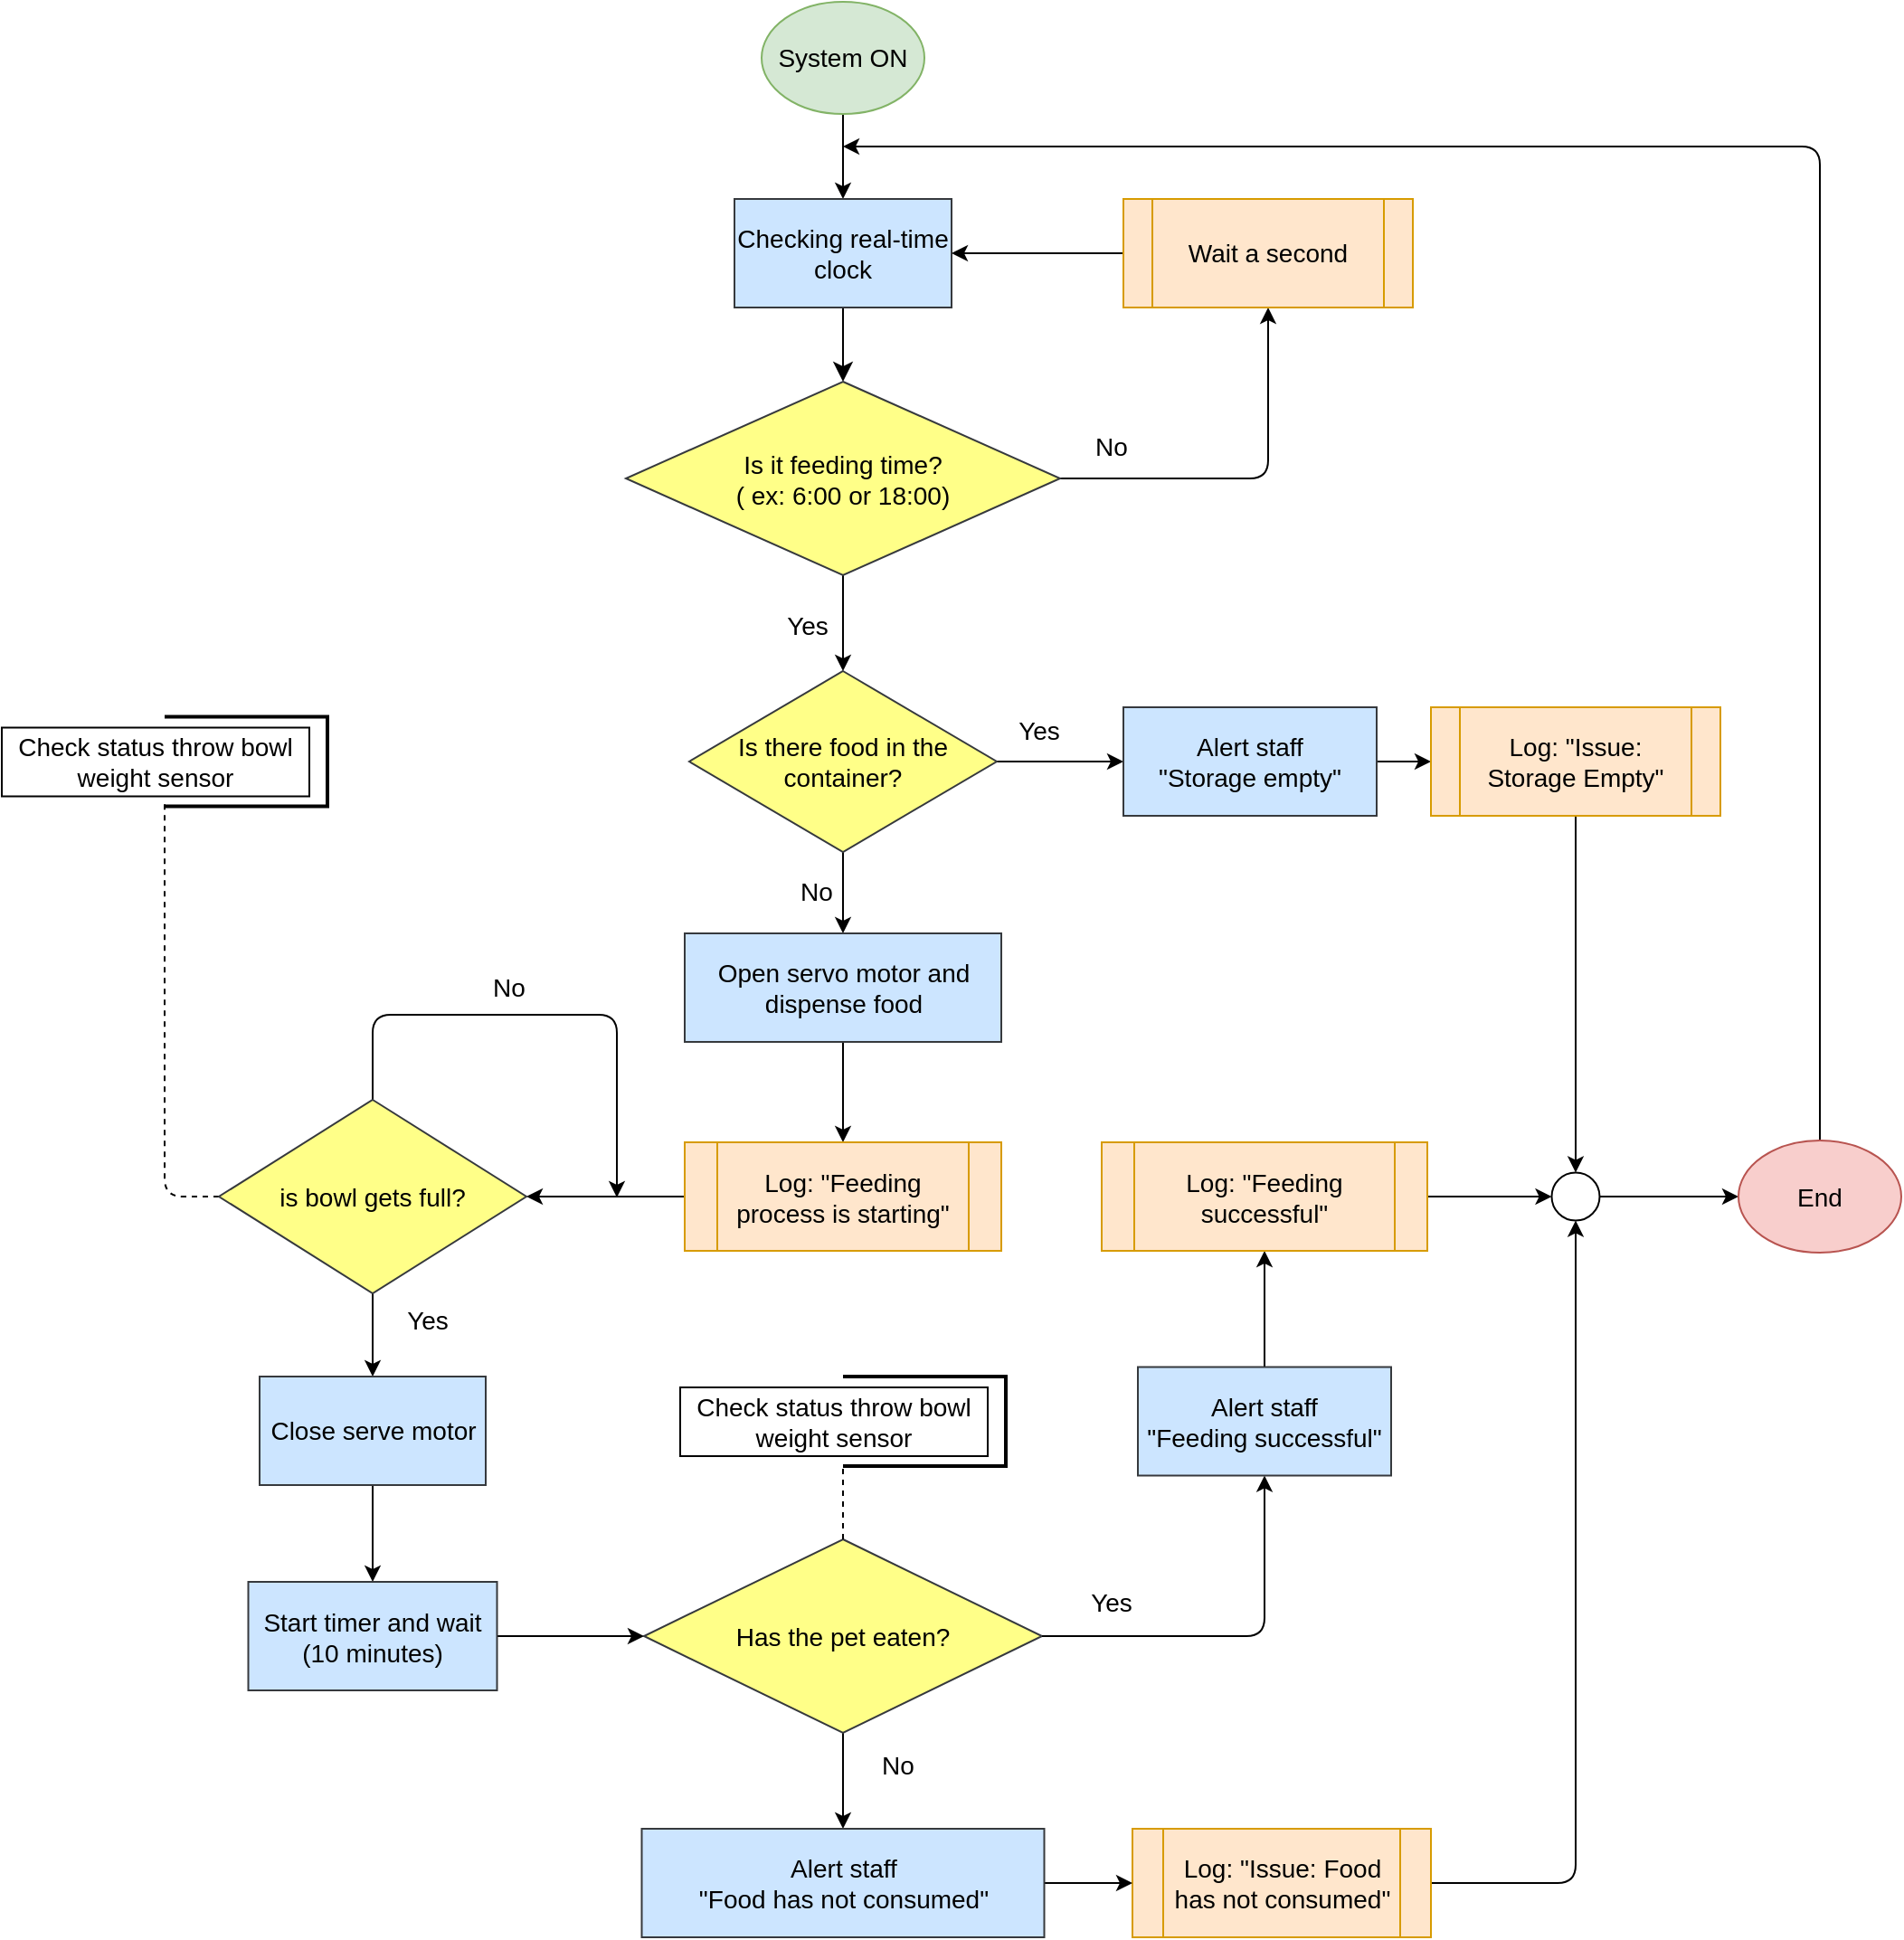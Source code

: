 <mxfile version="28.1.0" pages="2">
  <diagram id="VZxq7YdDr-1VRUdVXsP-" name="Page-2">
    <mxGraphModel dx="3129" dy="1453" grid="1" gridSize="10" guides="1" tooltips="1" connect="1" arrows="1" fold="1" page="0" pageScale="1" pageWidth="850" pageHeight="1100" math="0" shadow="0">
      <root>
        <mxCell id="0" />
        <mxCell id="1" parent="0" />
        <mxCell id="wxulSpPu_YLwEvPHzVzm-75" style="edgeStyle=orthogonalEdgeStyle;orthogonalLoop=1;jettySize=auto;html=1;entryX=0.5;entryY=0;entryDx=0;entryDy=0;" parent="1" source="AP9dV51LEaz1AcRrSrhh-1" target="AP9dV51LEaz1AcRrSrhh-2" edge="1">
          <mxGeometry relative="1" as="geometry" />
        </mxCell>
        <mxCell id="AP9dV51LEaz1AcRrSrhh-1" value="System ON" style="ellipse;whiteSpace=wrap;html=1;fillColor=#d5e8d4;strokeColor=#82b366;rounded=0;fontSize=14;" parent="1" vertex="1">
          <mxGeometry x="-220" y="-90" width="90" height="62" as="geometry" />
        </mxCell>
        <mxCell id="AP9dV51LEaz1AcRrSrhh-5" style="edgeStyle=none;curved=1;rounded=0;orthogonalLoop=1;jettySize=auto;html=1;entryX=0.5;entryY=0;entryDx=0;entryDy=0;fontSize=14;startSize=8;endSize=8;" parent="1" source="AP9dV51LEaz1AcRrSrhh-2" target="AP9dV51LEaz1AcRrSrhh-3" edge="1">
          <mxGeometry relative="1" as="geometry" />
        </mxCell>
        <mxCell id="AP9dV51LEaz1AcRrSrhh-2" value="Checking real-time clock" style="rounded=0;whiteSpace=wrap;html=1;fillColor=#cce5ff;strokeColor=#36393d;fontSize=14;" parent="1" vertex="1">
          <mxGeometry x="-235" y="19" width="120" height="60" as="geometry" />
        </mxCell>
        <mxCell id="wxulSpPu_YLwEvPHzVzm-2" style="edgeStyle=orthogonalEdgeStyle;orthogonalLoop=1;jettySize=auto;html=1;entryX=0.5;entryY=1;entryDx=0;entryDy=0;fontSize=14;" parent="1" source="AP9dV51LEaz1AcRrSrhh-3" target="wxulSpPu_YLwEvPHzVzm-96" edge="1">
          <mxGeometry relative="1" as="geometry">
            <mxPoint x="28" y="79" as="targetPoint" />
          </mxGeometry>
        </mxCell>
        <mxCell id="wxulSpPu_YLwEvPHzVzm-81" style="edgeStyle=orthogonalEdgeStyle;orthogonalLoop=1;jettySize=auto;html=1;entryX=0.5;entryY=0;entryDx=0;entryDy=0;" parent="1" source="AP9dV51LEaz1AcRrSrhh-3" target="AP9dV51LEaz1AcRrSrhh-18" edge="1">
          <mxGeometry relative="1" as="geometry" />
        </mxCell>
        <mxCell id="AP9dV51LEaz1AcRrSrhh-3" value="Is it feeding time?&lt;br&gt;( ex: 6:00 or 18:00)" style="rhombus;whiteSpace=wrap;html=1;fillColor=#ffff88;strokeColor=#36393d;rounded=0;fontSize=14;" parent="1" vertex="1">
          <mxGeometry x="-295" y="120" width="240" height="107" as="geometry" />
        </mxCell>
        <mxCell id="AP9dV51LEaz1AcRrSrhh-14" value="No" style="text;html=1;align=center;verticalAlign=middle;resizable=0;points=[];autosize=1;strokeColor=none;fillColor=none;fontSize=14;rounded=0;" parent="1" vertex="1">
          <mxGeometry x="-47.5" y="141" width="40" height="30" as="geometry" />
        </mxCell>
        <mxCell id="wxulSpPu_YLwEvPHzVzm-6" style="edgeStyle=orthogonalEdgeStyle;orthogonalLoop=1;jettySize=auto;html=1;entryX=0;entryY=0.5;entryDx=0;entryDy=0;fontSize=14;" parent="1" source="AP9dV51LEaz1AcRrSrhh-18" target="wxulSpPu_YLwEvPHzVzm-5" edge="1">
          <mxGeometry relative="1" as="geometry" />
        </mxCell>
        <mxCell id="wxulSpPu_YLwEvPHzVzm-90" style="edgeStyle=orthogonalEdgeStyle;orthogonalLoop=1;jettySize=auto;html=1;entryX=0.5;entryY=0;entryDx=0;entryDy=0;" parent="1" source="AP9dV51LEaz1AcRrSrhh-18" target="wxulSpPu_YLwEvPHzVzm-17" edge="1">
          <mxGeometry relative="1" as="geometry" />
        </mxCell>
        <mxCell id="AP9dV51LEaz1AcRrSrhh-18" value="Is there food in the container?" style="rhombus;whiteSpace=wrap;html=1;fillColor=#ffff88;strokeColor=#36393d;rounded=0;fontSize=14;" parent="1" vertex="1">
          <mxGeometry x="-260" y="280" width="170" height="100" as="geometry" />
        </mxCell>
        <mxCell id="wxulSpPu_YLwEvPHzVzm-4" style="edgeStyle=orthogonalEdgeStyle;orthogonalLoop=1;jettySize=auto;html=1;entryX=1;entryY=0.5;entryDx=0;entryDy=0;fontSize=14;exitX=0;exitY=0.5;exitDx=0;exitDy=0;" parent="1" source="wxulSpPu_YLwEvPHzVzm-96" target="AP9dV51LEaz1AcRrSrhh-2" edge="1">
          <mxGeometry relative="1" as="geometry">
            <mxPoint x="-32" y="49" as="sourcePoint" />
          </mxGeometry>
        </mxCell>
        <mxCell id="wxulSpPu_YLwEvPHzVzm-3" value="Yes" style="text;html=1;align=center;verticalAlign=middle;resizable=0;points=[];autosize=1;strokeColor=none;fillColor=none;fontSize=14;" parent="1" vertex="1">
          <mxGeometry x="-220" y="240" width="50" height="30" as="geometry" />
        </mxCell>
        <mxCell id="wxulSpPu_YLwEvPHzVzm-64" style="edgeStyle=orthogonalEdgeStyle;orthogonalLoop=1;jettySize=auto;html=1;entryX=0;entryY=0.5;entryDx=0;entryDy=0;fontSize=14;" parent="1" source="wxulSpPu_YLwEvPHzVzm-5" target="wxulSpPu_YLwEvPHzVzm-12" edge="1">
          <mxGeometry relative="1" as="geometry" />
        </mxCell>
        <mxCell id="wxulSpPu_YLwEvPHzVzm-5" value="Alert staff&lt;div&gt;&quot;Storage empty&quot;&lt;/div&gt;" style="rounded=0;whiteSpace=wrap;html=1;fillColor=#cce5ff;strokeColor=#36393d;fontSize=14;" parent="1" vertex="1">
          <mxGeometry x="-20" y="300" width="140" height="60" as="geometry" />
        </mxCell>
        <mxCell id="wxulSpPu_YLwEvPHzVzm-7" value="No" style="text;html=1;align=center;verticalAlign=middle;resizable=0;points=[];autosize=1;strokeColor=none;fillColor=none;fontSize=14;" parent="1" vertex="1">
          <mxGeometry x="-380" y="440" width="40" height="30" as="geometry" />
        </mxCell>
        <mxCell id="wxulSpPu_YLwEvPHzVzm-74" style="edgeStyle=orthogonalEdgeStyle;orthogonalLoop=1;jettySize=auto;html=1;entryX=0;entryY=0.5;entryDx=0;entryDy=0;" parent="1" source="wxulSpPu_YLwEvPHzVzm-8" target="wxulSpPu_YLwEvPHzVzm-10" edge="1">
          <mxGeometry relative="1" as="geometry" />
        </mxCell>
        <mxCell id="wxulSpPu_YLwEvPHzVzm-8" value="" style="ellipse;whiteSpace=wrap;html=1;aspect=fixed;fontSize=14;" parent="1" vertex="1">
          <mxGeometry x="216.75" y="557.25" width="26.5" height="26.5" as="geometry" />
        </mxCell>
        <mxCell id="wxulSpPu_YLwEvPHzVzm-78" style="edgeStyle=orthogonalEdgeStyle;orthogonalLoop=1;jettySize=auto;html=1;exitX=0.5;exitY=0;exitDx=0;exitDy=0;" parent="1" source="wxulSpPu_YLwEvPHzVzm-10" edge="1">
          <mxGeometry relative="1" as="geometry">
            <Array as="points">
              <mxPoint x="365" y="-10" />
              <mxPoint x="-130" y="-10" />
            </Array>
            <mxPoint x="-175" y="-10" as="targetPoint" />
          </mxGeometry>
        </mxCell>
        <mxCell id="wxulSpPu_YLwEvPHzVzm-10" value="End" style="ellipse;whiteSpace=wrap;html=1;fillColor=#f8cecc;strokeColor=#b85450;rounded=0;fontSize=14;" parent="1" vertex="1">
          <mxGeometry x="320" y="539.5" width="90" height="62" as="geometry" />
        </mxCell>
        <mxCell id="wxulSpPu_YLwEvPHzVzm-70" style="edgeStyle=orthogonalEdgeStyle;orthogonalLoop=1;jettySize=auto;html=1;entryX=0.5;entryY=0;entryDx=0;entryDy=0;" parent="1" source="wxulSpPu_YLwEvPHzVzm-12" target="wxulSpPu_YLwEvPHzVzm-8" edge="1">
          <mxGeometry relative="1" as="geometry" />
        </mxCell>
        <mxCell id="wxulSpPu_YLwEvPHzVzm-12" value="Log: &quot;Issue: Storage Empty&quot;" style="shape=process;whiteSpace=wrap;html=1;backgroundOutline=1;fillColor=#ffe6cc;strokeColor=#d79b00;fontSize=14;" parent="1" vertex="1">
          <mxGeometry x="150" y="300" width="160" height="60" as="geometry" />
        </mxCell>
        <mxCell id="wxulSpPu_YLwEvPHzVzm-91" style="edgeStyle=orthogonalEdgeStyle;orthogonalLoop=1;jettySize=auto;html=1;entryX=0.5;entryY=0;entryDx=0;entryDy=0;" parent="1" source="wxulSpPu_YLwEvPHzVzm-17" target="wxulSpPu_YLwEvPHzVzm-20" edge="1">
          <mxGeometry relative="1" as="geometry" />
        </mxCell>
        <mxCell id="wxulSpPu_YLwEvPHzVzm-17" value="Open servo motor and dispense food" style="rounded=0;whiteSpace=wrap;html=1;fillColor=#cce5ff;strokeColor=#36393d;fontSize=14;" parent="1" vertex="1">
          <mxGeometry x="-262.5" y="425" width="175" height="60" as="geometry" />
        </mxCell>
        <mxCell id="wxulSpPu_YLwEvPHzVzm-89" style="edgeStyle=orthogonalEdgeStyle;orthogonalLoop=1;jettySize=auto;html=1;entryX=1;entryY=0.5;entryDx=0;entryDy=0;" parent="1" source="wxulSpPu_YLwEvPHzVzm-20" target="wxulSpPu_YLwEvPHzVzm-24" edge="1">
          <mxGeometry relative="1" as="geometry" />
        </mxCell>
        <mxCell id="wxulSpPu_YLwEvPHzVzm-20" value="Log: &quot;Feeding process is starting&quot;" style="shape=process;whiteSpace=wrap;html=1;backgroundOutline=1;fillColor=#ffe6cc;strokeColor=#d79b00;fontSize=14;" parent="1" vertex="1">
          <mxGeometry x="-262.5" y="540.5" width="175" height="60" as="geometry" />
        </mxCell>
        <mxCell id="wxulSpPu_YLwEvPHzVzm-23" value="Yes" style="text;html=1;align=center;verticalAlign=middle;resizable=0;points=[];autosize=1;strokeColor=none;fillColor=none;fontSize=14;" parent="1" vertex="1">
          <mxGeometry x="-92.5" y="298" width="50" height="30" as="geometry" />
        </mxCell>
        <mxCell id="wxulSpPu_YLwEvPHzVzm-34" style="edgeStyle=orthogonalEdgeStyle;orthogonalLoop=1;jettySize=auto;html=1;entryX=0.5;entryY=0;entryDx=0;entryDy=0;fontSize=14;" parent="1" source="wxulSpPu_YLwEvPHzVzm-24" target="wxulSpPu_YLwEvPHzVzm-33" edge="1">
          <mxGeometry relative="1" as="geometry" />
        </mxCell>
        <mxCell id="wxulSpPu_YLwEvPHzVzm-58" style="edgeStyle=orthogonalEdgeStyle;orthogonalLoop=1;jettySize=auto;html=1;entryX=0.5;entryY=1;entryDx=0;entryDy=0;dashed=1;dashPattern=8 8;strokeColor=none;fontSize=14;" parent="1" source="wxulSpPu_YLwEvPHzVzm-24" target="wxulSpPu_YLwEvPHzVzm-26" edge="1">
          <mxGeometry relative="1" as="geometry" />
        </mxCell>
        <mxCell id="wxulSpPu_YLwEvPHzVzm-87" style="edgeStyle=orthogonalEdgeStyle;orthogonalLoop=1;jettySize=auto;html=1;" parent="1" source="wxulSpPu_YLwEvPHzVzm-24" edge="1">
          <mxGeometry relative="1" as="geometry">
            <mxPoint x="-300" y="571" as="targetPoint" />
            <Array as="points">
              <mxPoint x="-435" y="470" />
              <mxPoint x="-300" y="470" />
            </Array>
          </mxGeometry>
        </mxCell>
        <mxCell id="wxulSpPu_YLwEvPHzVzm-88" style="edgeStyle=orthogonalEdgeStyle;orthogonalLoop=1;jettySize=auto;html=1;endArrow=none;endFill=0;dashed=1;entryX=0.5;entryY=1;entryDx=0;entryDy=0;exitX=0;exitY=0.5;exitDx=0;exitDy=0;" parent="1" source="wxulSpPu_YLwEvPHzVzm-24" edge="1">
          <mxGeometry relative="1" as="geometry">
            <mxPoint x="-550" y="352.75" as="targetPoint" />
            <mxPoint x="-534.912" y="570.556" as="sourcePoint" />
            <Array as="points">
              <mxPoint x="-550" y="571" />
            </Array>
          </mxGeometry>
        </mxCell>
        <mxCell id="wxulSpPu_YLwEvPHzVzm-24" value="is bowl gets full?" style="rhombus;whiteSpace=wrap;html=1;fillColor=#ffff88;strokeColor=#36393d;rounded=0;fontSize=14;" parent="1" vertex="1">
          <mxGeometry x="-520" y="517" width="170" height="107" as="geometry" />
        </mxCell>
        <mxCell id="wxulSpPu_YLwEvPHzVzm-31" value="" style="group;fontSize=14;" parent="1" vertex="1" connectable="0">
          <mxGeometry x="-640" y="305.25" width="180" height="49.5" as="geometry" />
        </mxCell>
        <mxCell id="wxulSpPu_YLwEvPHzVzm-26" value="Check status throw bowl weight sensor" style="rounded=0;whiteSpace=wrap;html=1;fontSize=14;" parent="wxulSpPu_YLwEvPHzVzm-31" vertex="1">
          <mxGeometry y="6" width="170" height="38" as="geometry" />
        </mxCell>
        <mxCell id="wxulSpPu_YLwEvPHzVzm-30" value="" style="strokeWidth=2;html=1;shape=mxgraph.flowchart.annotation_1;align=left;pointerEvents=1;rotation=-180;fontSize=14;" parent="wxulSpPu_YLwEvPHzVzm-31" vertex="1">
          <mxGeometry x="90" width="90" height="49.5" as="geometry" />
        </mxCell>
        <mxCell id="wxulSpPu_YLwEvPHzVzm-93" style="edgeStyle=orthogonalEdgeStyle;orthogonalLoop=1;jettySize=auto;html=1;entryX=0.5;entryY=0;entryDx=0;entryDy=0;" parent="1" source="wxulSpPu_YLwEvPHzVzm-33" target="wxulSpPu_YLwEvPHzVzm-54" edge="1">
          <mxGeometry relative="1" as="geometry" />
        </mxCell>
        <mxCell id="wxulSpPu_YLwEvPHzVzm-33" value="Close serve motor" style="rounded=0;whiteSpace=wrap;html=1;fillColor=#cce5ff;strokeColor=#36393d;fontSize=14;" parent="1" vertex="1">
          <mxGeometry x="-497.5" y="670" width="125" height="60" as="geometry" />
        </mxCell>
        <mxCell id="wxulSpPu_YLwEvPHzVzm-35" value="Yes" style="text;html=1;align=center;verticalAlign=middle;resizable=0;points=[];autosize=1;strokeColor=none;fillColor=none;fontSize=14;" parent="1" vertex="1">
          <mxGeometry x="-430" y="624" width="50" height="30" as="geometry" />
        </mxCell>
        <mxCell id="wxulSpPu_YLwEvPHzVzm-72" style="edgeStyle=orthogonalEdgeStyle;orthogonalLoop=1;jettySize=auto;html=1;entryX=0;entryY=0.5;entryDx=0;entryDy=0;" parent="1" source="wxulSpPu_YLwEvPHzVzm-38" target="wxulSpPu_YLwEvPHzVzm-8" edge="1">
          <mxGeometry relative="1" as="geometry">
            <mxPoint x="160" y="580.75" as="targetPoint" />
            <Array as="points" />
          </mxGeometry>
        </mxCell>
        <mxCell id="wxulSpPu_YLwEvPHzVzm-76" style="edgeStyle=orthogonalEdgeStyle;orthogonalLoop=1;jettySize=auto;html=1;entryX=0.5;entryY=0;entryDx=0;entryDy=0;" parent="1" source="wxulSpPu_YLwEvPHzVzm-43" target="wxulSpPu_YLwEvPHzVzm-46" edge="1">
          <mxGeometry relative="1" as="geometry" />
        </mxCell>
        <mxCell id="wxulSpPu_YLwEvPHzVzm-95" style="edgeStyle=orthogonalEdgeStyle;orthogonalLoop=1;jettySize=auto;html=1;entryX=0.5;entryY=1;entryDx=0;entryDy=0;" parent="1" source="1AoQY79Hyj5KZcbPtR5z-1" target="wxulSpPu_YLwEvPHzVzm-38" edge="1">
          <mxGeometry relative="1" as="geometry" />
        </mxCell>
        <mxCell id="wxulSpPu_YLwEvPHzVzm-43" value="Has the pet eaten?" style="rhombus;whiteSpace=wrap;html=1;fillColor=#ffff88;strokeColor=#36393d;rounded=0;fontSize=14;" parent="1" vertex="1">
          <mxGeometry x="-285" y="760" width="220" height="107" as="geometry" />
        </mxCell>
        <mxCell id="wxulSpPu_YLwEvPHzVzm-73" style="edgeStyle=orthogonalEdgeStyle;orthogonalLoop=1;jettySize=auto;html=1;entryX=0.5;entryY=1;entryDx=0;entryDy=0;" parent="1" source="wxulSpPu_YLwEvPHzVzm-45" target="wxulSpPu_YLwEvPHzVzm-8" edge="1">
          <mxGeometry relative="1" as="geometry">
            <Array as="points">
              <mxPoint x="230" y="950" />
            </Array>
          </mxGeometry>
        </mxCell>
        <mxCell id="wxulSpPu_YLwEvPHzVzm-45" value="Log: &quot;Issue: Food has not consumed&quot;" style="shape=process;whiteSpace=wrap;html=1;backgroundOutline=1;fillColor=#ffe6cc;strokeColor=#d79b00;fontSize=14;" parent="1" vertex="1">
          <mxGeometry x="-15" y="920" width="165" height="60" as="geometry" />
        </mxCell>
        <mxCell id="wxulSpPu_YLwEvPHzVzm-97" style="edgeStyle=orthogonalEdgeStyle;orthogonalLoop=1;jettySize=auto;html=1;entryX=0;entryY=0.5;entryDx=0;entryDy=0;" parent="1" source="wxulSpPu_YLwEvPHzVzm-46" target="wxulSpPu_YLwEvPHzVzm-45" edge="1">
          <mxGeometry relative="1" as="geometry" />
        </mxCell>
        <mxCell id="wxulSpPu_YLwEvPHzVzm-46" value="Alert staff&lt;div&gt;&quot;Food has not consumed&quot;&lt;/div&gt;" style="rounded=0;whiteSpace=wrap;html=1;fillColor=#cce5ff;strokeColor=#36393d;fontSize=14;" parent="1" vertex="1">
          <mxGeometry x="-286.25" y="920" width="222.5" height="60" as="geometry" />
        </mxCell>
        <mxCell id="wxulSpPu_YLwEvPHzVzm-49" value="No" style="text;html=1;align=center;verticalAlign=middle;resizable=0;points=[];autosize=1;strokeColor=none;fillColor=none;fontSize=14;" parent="1" vertex="1">
          <mxGeometry x="-165" y="870" width="40" height="30" as="geometry" />
        </mxCell>
        <mxCell id="wxulSpPu_YLwEvPHzVzm-51" value="Yes" style="text;html=1;align=center;verticalAlign=middle;resizable=0;points=[];autosize=1;strokeColor=none;fillColor=none;fontSize=14;" parent="1" vertex="1">
          <mxGeometry x="-52.5" y="780" width="50" height="30" as="geometry" />
        </mxCell>
        <mxCell id="wxulSpPu_YLwEvPHzVzm-65" style="edgeStyle=orthogonalEdgeStyle;orthogonalLoop=1;jettySize=auto;html=1;entryX=0;entryY=0.5;entryDx=0;entryDy=0;" parent="1" source="wxulSpPu_YLwEvPHzVzm-54" target="wxulSpPu_YLwEvPHzVzm-43" edge="1">
          <mxGeometry relative="1" as="geometry" />
        </mxCell>
        <mxCell id="wxulSpPu_YLwEvPHzVzm-54" value="Start timer and wait (10 minutes)" style="rounded=0;whiteSpace=wrap;html=1;fillColor=#cce5ff;strokeColor=#36393d;fontSize=14;" parent="1" vertex="1">
          <mxGeometry x="-503.75" y="783.5" width="137.5" height="60" as="geometry" />
        </mxCell>
        <mxCell id="wxulSpPu_YLwEvPHzVzm-38" value="Log: &quot;Feeding successful&quot;" style="shape=process;whiteSpace=wrap;html=1;backgroundOutline=1;fillColor=#ffe6cc;strokeColor=#d79b00;fontSize=14;" parent="1" vertex="1">
          <mxGeometry x="-32" y="540.5" width="180" height="60" as="geometry" />
        </mxCell>
        <mxCell id="wxulSpPu_YLwEvPHzVzm-96" value="&lt;span style=&quot;font-size: 14px;&quot;&gt;Wait a second&lt;/span&gt;" style="shape=process;whiteSpace=wrap;html=1;backgroundOutline=1;fillColor=#ffe6cc;strokeColor=#d79b00;" parent="1" vertex="1">
          <mxGeometry x="-20" y="19" width="160" height="60" as="geometry" />
        </mxCell>
        <mxCell id="wxulSpPu_YLwEvPHzVzm-98" value="No" style="text;html=1;align=center;verticalAlign=middle;resizable=0;points=[];autosize=1;strokeColor=none;fillColor=none;fontSize=14;" parent="1" vertex="1">
          <mxGeometry x="-210" y="387" width="40" height="30" as="geometry" />
        </mxCell>
        <mxCell id="wxulSpPu_YLwEvPHzVzm-102" value="" style="group;fontSize=14;" parent="1" vertex="1" connectable="0">
          <mxGeometry x="-265" y="670" width="180" height="49.5" as="geometry" />
        </mxCell>
        <mxCell id="wxulSpPu_YLwEvPHzVzm-103" value="Check status throw bowl weight sensor" style="rounded=0;whiteSpace=wrap;html=1;fontSize=14;" parent="wxulSpPu_YLwEvPHzVzm-102" vertex="1">
          <mxGeometry y="6" width="170" height="38" as="geometry" />
        </mxCell>
        <mxCell id="wxulSpPu_YLwEvPHzVzm-104" value="" style="strokeWidth=2;html=1;shape=mxgraph.flowchart.annotation_1;align=left;pointerEvents=1;rotation=-180;fontSize=14;" parent="wxulSpPu_YLwEvPHzVzm-102" vertex="1">
          <mxGeometry x="90" width="90" height="49.5" as="geometry" />
        </mxCell>
        <mxCell id="wxulSpPu_YLwEvPHzVzm-106" style="edgeStyle=orthogonalEdgeStyle;orthogonalLoop=1;jettySize=auto;html=1;entryX=1;entryY=0;entryDx=0;entryDy=0;entryPerimeter=0;endArrow=none;endFill=0;dashed=1;" parent="1" source="wxulSpPu_YLwEvPHzVzm-43" target="wxulSpPu_YLwEvPHzVzm-104" edge="1">
          <mxGeometry relative="1" as="geometry" />
        </mxCell>
        <mxCell id="1AoQY79Hyj5KZcbPtR5z-2" value="" style="edgeStyle=orthogonalEdgeStyle;orthogonalLoop=1;jettySize=auto;html=1;entryX=0.5;entryY=1;entryDx=0;entryDy=0;" edge="1" parent="1" source="wxulSpPu_YLwEvPHzVzm-43" target="1AoQY79Hyj5KZcbPtR5z-1">
          <mxGeometry relative="1" as="geometry">
            <mxPoint x="-65" y="814" as="sourcePoint" />
            <mxPoint x="58" y="601" as="targetPoint" />
          </mxGeometry>
        </mxCell>
        <mxCell id="1AoQY79Hyj5KZcbPtR5z-1" value="Alert staff&lt;div&gt;&quot;Feeding successful&quot;&lt;/div&gt;" style="rounded=0;whiteSpace=wrap;html=1;fillColor=#cce5ff;strokeColor=#36393d;fontSize=14;" vertex="1" parent="1">
          <mxGeometry x="-12" y="664.75" width="140" height="60" as="geometry" />
        </mxCell>
      </root>
    </mxGraphModel>
  </diagram>
  <diagram name="Page-1" id="0D5cUcgD9wni3ey6SAAO">
    <mxGraphModel dx="1042" dy="579" grid="1" gridSize="10" guides="1" tooltips="1" connect="1" arrows="1" fold="1" page="1" pageScale="1" pageWidth="850" pageHeight="1100" math="0" shadow="0">
      <root>
        <mxCell id="0" />
        <mxCell id="1" parent="0" />
        <mxCell id="bCYX9HhshXqH3DfDaj8t-28" value="" style="rounded=0;whiteSpace=wrap;html=1;" vertex="1" parent="1">
          <mxGeometry x="210" y="100" width="270" height="380" as="geometry" />
        </mxCell>
        <mxCell id="bCYX9HhshXqH3DfDaj8t-11" style="edgeStyle=none;curved=1;rounded=0;orthogonalLoop=1;jettySize=auto;html=1;entryX=0;entryY=0.5;entryDx=0;entryDy=0;fontSize=12;startSize=8;endSize=8;labelBackgroundColor=none;fontColor=default;" edge="1" parent="1" source="bCYX9HhshXqH3DfDaj8t-1" target="bCYX9HhshXqH3DfDaj8t-3">
          <mxGeometry relative="1" as="geometry" />
        </mxCell>
        <mxCell id="bCYX9HhshXqH3DfDaj8t-1" value="Realtime clock" style="rounded=1;whiteSpace=wrap;html=1;labelBackgroundColor=none;" vertex="1" parent="1">
          <mxGeometry x="40" y="170" width="100" height="40" as="geometry" />
        </mxCell>
        <mxCell id="bCYX9HhshXqH3DfDaj8t-15" style="edgeStyle=none;curved=1;rounded=0;orthogonalLoop=1;jettySize=auto;html=1;entryX=0.5;entryY=0;entryDx=0;entryDy=0;fontSize=12;startSize=8;endSize=8;labelBackgroundColor=none;fontColor=default;" edge="1" parent="1" source="bCYX9HhshXqH3DfDaj8t-2" target="bCYX9HhshXqH3DfDaj8t-14">
          <mxGeometry relative="1" as="geometry" />
        </mxCell>
        <mxCell id="bCYX9HhshXqH3DfDaj8t-2" value="bowl" style="rounded=1;whiteSpace=wrap;html=1;labelBackgroundColor=none;" vertex="1" parent="1">
          <mxGeometry x="230" y="341" width="120" height="40" as="geometry" />
        </mxCell>
        <mxCell id="bCYX9HhshXqH3DfDaj8t-9" style="edgeStyle=none;curved=1;rounded=0;orthogonalLoop=1;jettySize=auto;html=1;entryX=0.5;entryY=0;entryDx=0;entryDy=0;fontSize=12;startSize=8;endSize=8;labelBackgroundColor=none;fontColor=default;" edge="1" parent="1" source="bCYX9HhshXqH3DfDaj8t-3" target="bCYX9HhshXqH3DfDaj8t-6">
          <mxGeometry relative="1" as="geometry" />
        </mxCell>
        <mxCell id="bCYX9HhshXqH3DfDaj8t-3" value="Schedule times" style="rounded=1;whiteSpace=wrap;html=1;labelBackgroundColor=none;" vertex="1" parent="1">
          <mxGeometry x="240" y="170" width="100" height="40" as="geometry" />
        </mxCell>
        <mxCell id="bCYX9HhshXqH3DfDaj8t-7" style="edgeStyle=none;curved=1;rounded=0;orthogonalLoop=1;jettySize=auto;html=1;entryX=0.5;entryY=0;entryDx=0;entryDy=0;fontSize=12;startSize=8;endSize=8;labelBackgroundColor=none;fontColor=default;" edge="1" parent="1" source="bCYX9HhshXqH3DfDaj8t-6" target="bCYX9HhshXqH3DfDaj8t-2">
          <mxGeometry relative="1" as="geometry" />
        </mxCell>
        <mxCell id="bCYX9HhshXqH3DfDaj8t-6" value="servo motor" style="rounded=1;whiteSpace=wrap;html=1;labelBackgroundColor=none;" vertex="1" parent="1">
          <mxGeometry x="240" y="260" width="100" height="40" as="geometry" />
        </mxCell>
        <mxCell id="bCYX9HhshXqH3DfDaj8t-8" value="food" style="text;html=1;align=center;verticalAlign=middle;resizable=0;points=[];autosize=1;strokeColor=none;fillColor=none;fontSize=12;labelBackgroundColor=none;" vertex="1" parent="1">
          <mxGeometry x="240" y="310" width="50" height="30" as="geometry" />
        </mxCell>
        <mxCell id="bCYX9HhshXqH3DfDaj8t-10" value="trigger open/close" style="text;html=1;align=center;verticalAlign=middle;resizable=0;points=[];autosize=1;strokeColor=none;fillColor=none;fontSize=12;labelBackgroundColor=none;" vertex="1" parent="1">
          <mxGeometry x="242" y="220" width="120" height="30" as="geometry" />
        </mxCell>
        <mxCell id="bCYX9HhshXqH3DfDaj8t-12" value="compare" style="text;html=1;align=center;verticalAlign=middle;resizable=0;points=[];autosize=1;strokeColor=none;fillColor=none;fontSize=12;labelBackgroundColor=none;" vertex="1" parent="1">
          <mxGeometry x="145" y="160" width="70" height="30" as="geometry" />
        </mxCell>
        <mxCell id="bCYX9HhshXqH3DfDaj8t-14" value="bowl weight sensor" style="rounded=1;whiteSpace=wrap;html=1;labelBackgroundColor=none;" vertex="1" parent="1">
          <mxGeometry x="230" y="410" width="120" height="40" as="geometry" />
        </mxCell>
        <mxCell id="bCYX9HhshXqH3DfDaj8t-31" style="edgeStyle=none;curved=1;rounded=0;orthogonalLoop=1;jettySize=auto;html=1;entryX=0.5;entryY=0;entryDx=0;entryDy=0;fontSize=12;startSize=8;endSize=8;" edge="1" parent="1" source="bCYX9HhshXqH3DfDaj8t-16" target="bCYX9HhshXqH3DfDaj8t-30">
          <mxGeometry relative="1" as="geometry" />
        </mxCell>
        <mxCell id="bCYX9HhshXqH3DfDaj8t-16" value="Alert system" style="rounded=1;whiteSpace=wrap;html=1;labelBackgroundColor=none;" vertex="1" parent="1">
          <mxGeometry x="510" y="280" width="120" height="40" as="geometry" />
        </mxCell>
        <mxCell id="bCYX9HhshXqH3DfDaj8t-19" value="food bin level sensor" style="rounded=1;whiteSpace=wrap;html=1;labelBackgroundColor=none;" vertex="1" parent="1">
          <mxGeometry x="370" y="170" width="100" height="40" as="geometry" />
        </mxCell>
        <mxCell id="bCYX9HhshXqH3DfDaj8t-21" value="" style="endArrow=none;html=1;rounded=0;fontSize=12;startSize=8;endSize=8;curved=1;exitX=0.5;exitY=1;exitDx=0;exitDy=0;" edge="1" parent="1" source="bCYX9HhshXqH3DfDaj8t-19">
          <mxGeometry width="50" height="50" relative="1" as="geometry">
            <mxPoint x="500" y="330" as="sourcePoint" />
            <mxPoint x="420" y="290" as="targetPoint" />
          </mxGeometry>
        </mxCell>
        <mxCell id="bCYX9HhshXqH3DfDaj8t-22" value="" style="endArrow=classic;html=1;rounded=0;fontSize=12;startSize=8;endSize=8;curved=1;entryX=0;entryY=0.25;entryDx=0;entryDy=0;" edge="1" parent="1" target="bCYX9HhshXqH3DfDaj8t-16">
          <mxGeometry width="50" height="50" relative="1" as="geometry">
            <mxPoint x="420" y="290" as="sourcePoint" />
            <mxPoint x="480" y="290" as="targetPoint" />
          </mxGeometry>
        </mxCell>
        <mxCell id="bCYX9HhshXqH3DfDaj8t-25" value="" style="endArrow=none;html=1;rounded=0;fontSize=12;startSize=8;endSize=8;curved=1;exitX=1;exitY=0.5;exitDx=0;exitDy=0;" edge="1" parent="1" source="bCYX9HhshXqH3DfDaj8t-14">
          <mxGeometry width="50" height="50" relative="1" as="geometry">
            <mxPoint x="500" y="330" as="sourcePoint" />
            <mxPoint x="420" y="430" as="targetPoint" />
          </mxGeometry>
        </mxCell>
        <mxCell id="bCYX9HhshXqH3DfDaj8t-26" value="" style="endArrow=none;html=1;rounded=0;fontSize=12;startSize=8;endSize=8;curved=1;" edge="1" parent="1">
          <mxGeometry width="50" height="50" relative="1" as="geometry">
            <mxPoint x="420" y="430" as="sourcePoint" />
            <mxPoint x="420" y="310" as="targetPoint" />
          </mxGeometry>
        </mxCell>
        <mxCell id="bCYX9HhshXqH3DfDaj8t-27" value="" style="endArrow=classic;html=1;rounded=0;fontSize=12;startSize=8;endSize=8;curved=1;entryX=0;entryY=0.75;entryDx=0;entryDy=0;" edge="1" parent="1" target="bCYX9HhshXqH3DfDaj8t-16">
          <mxGeometry width="50" height="50" relative="1" as="geometry">
            <mxPoint x="420" y="310" as="sourcePoint" />
            <mxPoint x="550" y="280" as="targetPoint" />
          </mxGeometry>
        </mxCell>
        <mxCell id="bCYX9HhshXqH3DfDaj8t-29" value="Controller logic" style="text;html=1;align=center;verticalAlign=middle;whiteSpace=wrap;rounded=0;fontStyle=1;fontSize=15;" vertex="1" parent="1">
          <mxGeometry x="255" y="120" width="170" height="30" as="geometry" />
        </mxCell>
        <mxCell id="bCYX9HhshXqH3DfDaj8t-30" value="Log diary" style="rounded=1;whiteSpace=wrap;html=1;" vertex="1" parent="1">
          <mxGeometry x="510" y="390" width="120" height="40" as="geometry" />
        </mxCell>
        <mxCell id="bCYX9HhshXqH3DfDaj8t-32" value="Store" style="text;html=1;align=center;verticalAlign=middle;resizable=0;points=[];autosize=1;strokeColor=none;fillColor=none;fontSize=12;" vertex="1" parent="1">
          <mxGeometry x="575" y="340" width="50" height="30" as="geometry" />
        </mxCell>
        <mxCell id="bCYX9HhshXqH3DfDaj8t-33" value="Check status" style="text;html=1;align=center;verticalAlign=middle;whiteSpace=wrap;rounded=0;" vertex="1" parent="1">
          <mxGeometry x="350" y="440" width="60" height="30" as="geometry" />
        </mxCell>
        <mxCell id="bCYX9HhshXqH3DfDaj8t-34" value="Check status" style="text;html=1;align=center;verticalAlign=middle;whiteSpace=wrap;rounded=0;" vertex="1" parent="1">
          <mxGeometry x="420" y="220" width="60" height="30" as="geometry" />
        </mxCell>
      </root>
    </mxGraphModel>
  </diagram>
</mxfile>

